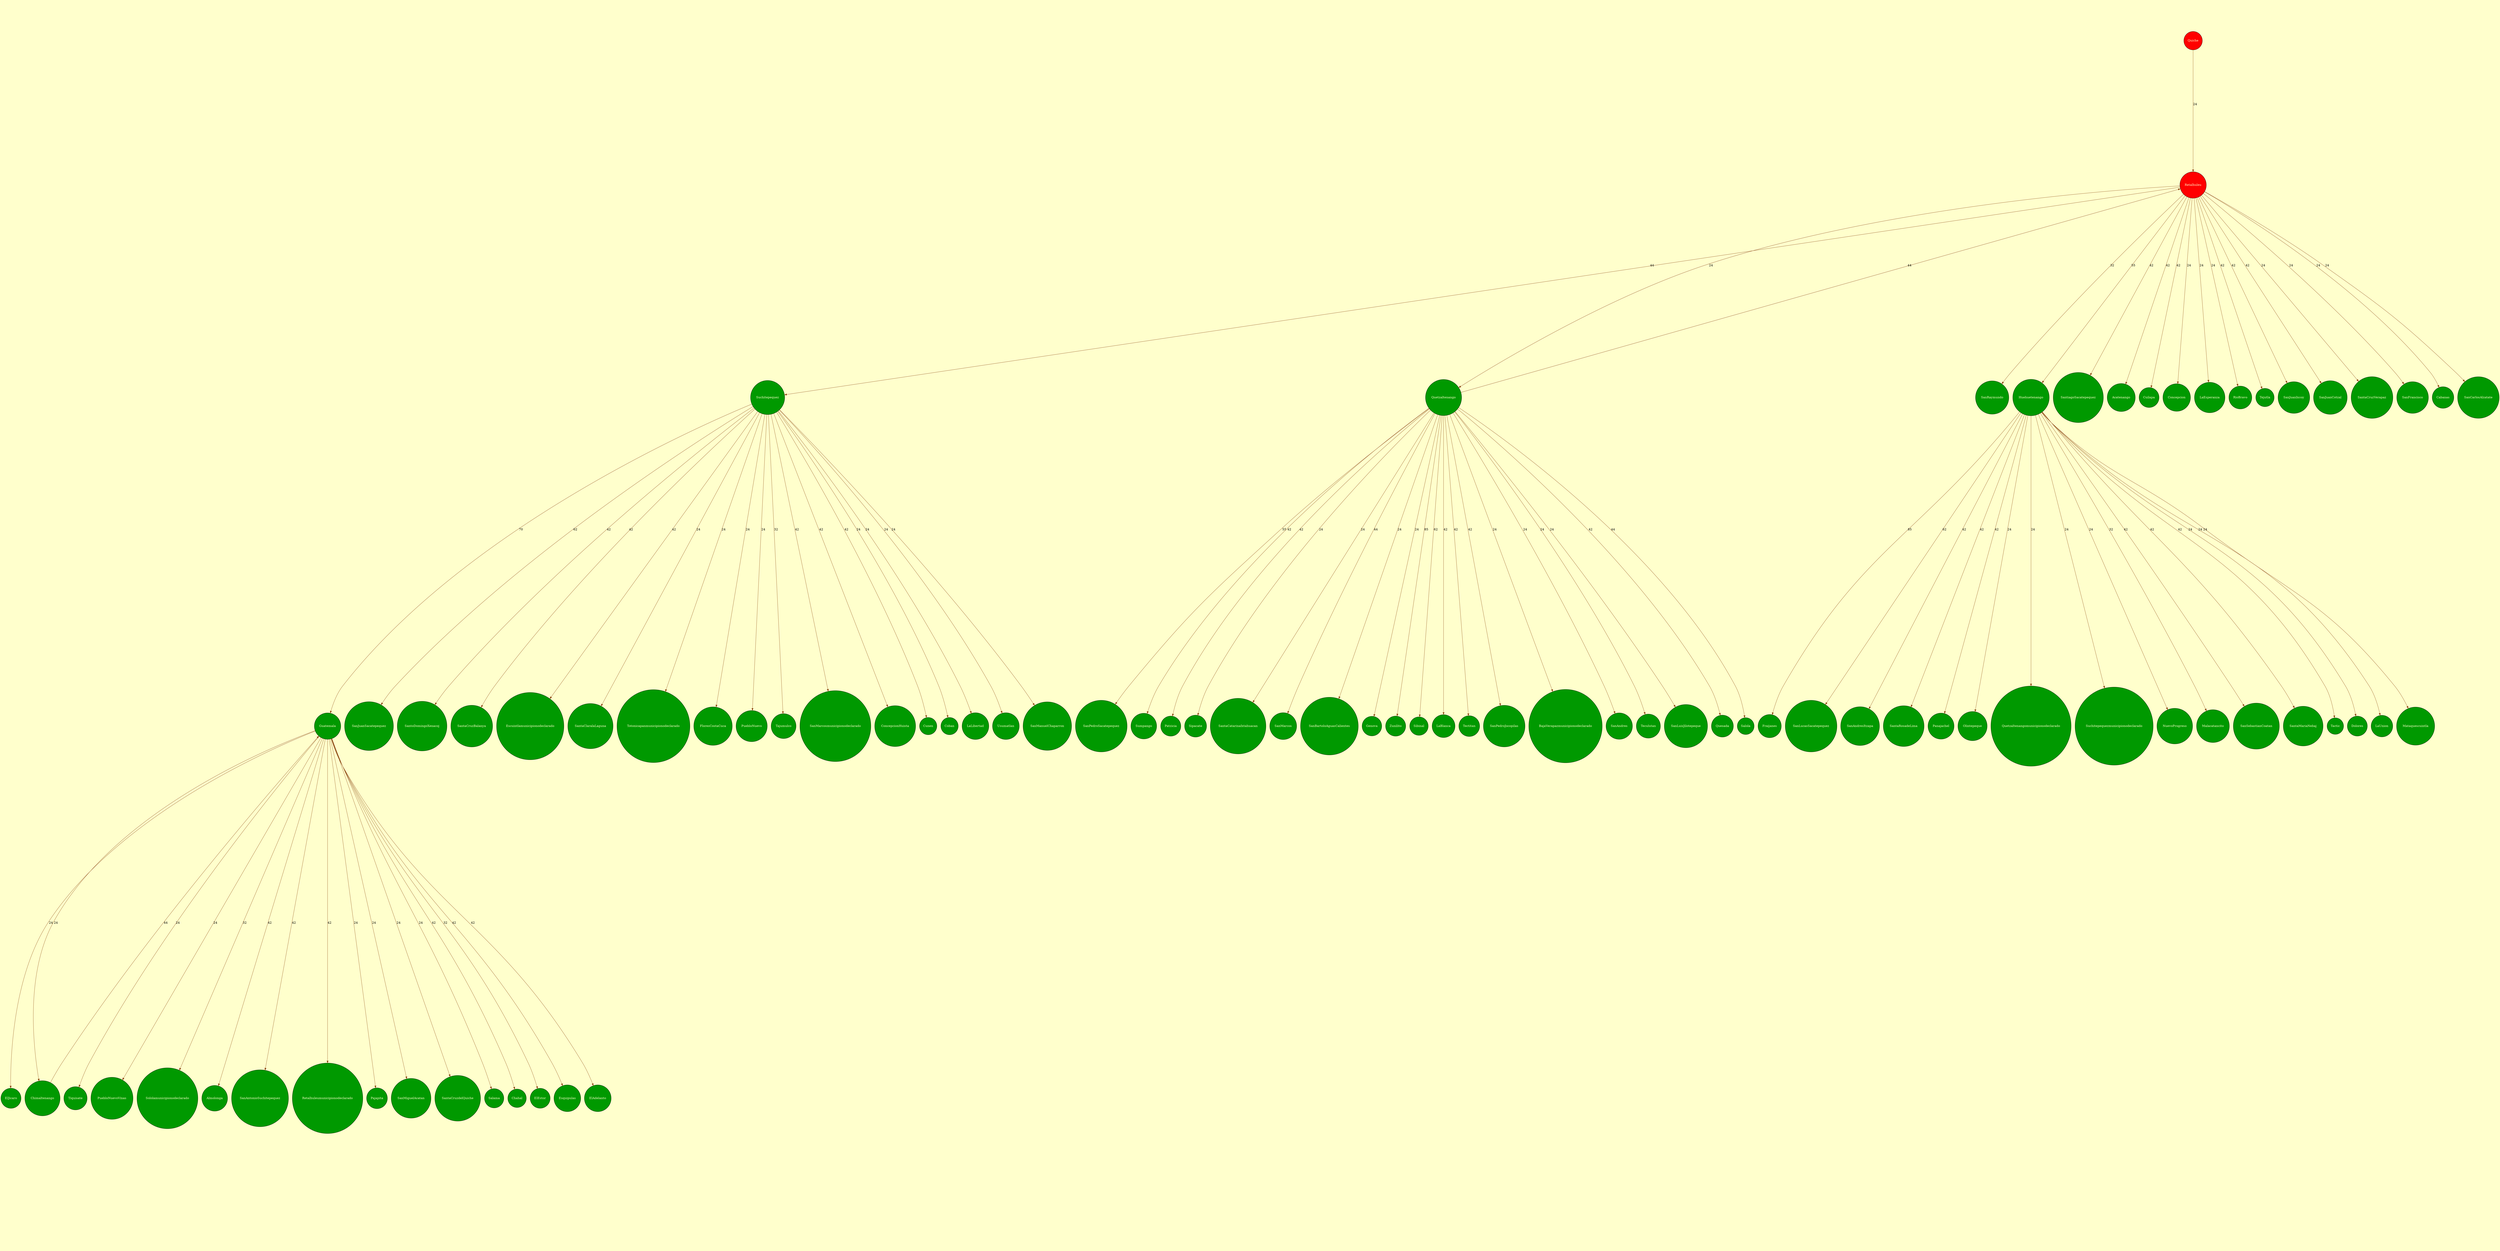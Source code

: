 digraph G {
	graph [ratio=0.5, bgcolor="#FFFFCC"];
	node [shape=circle, style=filled, fillcolor="#009900", fontcolor="#FFFFCC", fixedsize=false];
	edge [color="#8B4513"];
  "Retalhuleu" -> "Suchitepequez" [label="44"];
  "Suchitepequez" -> "Guatemala" [label="70"];
  "Quetzaltenango" -> "SanPedroSacatepequez" [label="55"];
  "Suchitepequez" -> "SanJuanSacatepequez" [label="62"];
  "Retalhuleu" -> "SanRaymundo" [label="32"];
  "Huehuetenango" -> "Fraijanes" [label="85"];
  "Guatemala" -> "ElJicaro" [label="24"];
  "Quetzaltenango" -> "Sumpango" [label="42"];
  "Suchitepequez" -> "SantoDomingoXenacoj" [label="42"];
  "Retalhuleu" -> "SantiagoSacatepequez" [label="42"];
  "Huehuetenango" -> "SanLucasSacatepequez" [label="62"];
  "Guatemala" -> "Chimaltenango" [label="24"];
  "Quetzaltenango" -> "Patzicia" [label="42"];
  "Suchitepequez" -> "SantaCruzBalanya" [label="42"];
  "Retalhuleu" -> "Acatenango" [label="42"];
  "Huehuetenango" -> "SanAndresItzapa" [label="42"];
  "Guatemala" -> "Tiquisate" [label="24"];
  "Quetzaltenango" -> "Sipacate" [label="24"];
  "Suchitepequez" -> "Escuintlamunicipionodeclarado" [label="42"];
  "Retalhuleu" -> "Cuilapa" [label="42"];
  "Huehuetenango" -> "SantaRosadeLima" [label="42"];
  "Guatemala" -> "PuebloNuevoVinas" [label="24"];
  "Quetzaltenango" -> "SantaCatarinaIxtahuacan" [label="24"];
  "Suchitepequez" -> "SantaClaralaLaguna" [label="24"];
  "Retalhuleu" -> "Concepcion" [label="24"];
  "Quetzaltenango" -> "SanMarcos" [label="44"];
  "Huehuetenango" -> "Panajachel" [label="42"];
  "Guatemala" -> "Sololamunicipionodeclarado" [label="32"];
  "Quetzaltenango" -> "SanBartoloAguasCalientes" [label="24"];
  "Suchitepequez" -> "Totonicapanmunicipionodeclarado" [label="24"];
  "Retalhuleu" -> "Quetzaltenango" [label="24"];
  "Huehuetenango" -> "Olintepeque" [label="24"];
  "Guatemala" -> "Almolonga" [label="42"];
  "Quetzaltenango" -> "Genova" [label="24"];
  "Suchitepequez" -> "FloresCostaCuca" [label="24"];
  "Retalhuleu" -> "LaEsperanza" [label="24"];
  "Huehuetenango" -> "Quetzaltenangomunicipionodeclarado" [label="24"];
  "Guatemala" -> "SanAntonioSuchitepequez" [label="42"];
  "Quetzaltenango" -> "Zunilito" [label="85"];
  "Suchitepequez" -> "PuebloNuevo" [label="24"];
  "Retalhuleu" -> "RioBravo" [label="24"];
  "Huehuetenango" -> "Suchitepequezmunicipionodeclarado" [label="24"];
  "Quiche" -> "Retalhuleu" [label="24"];
"Quiche" [fillcolor="red"];"Retalhuleu" [fillcolor="red"];
"Quiche" [fillcolor="red"];"Retalhuleu" [fillcolor="red"];
  "Guatemala" -> "Retalhuleumunicipionodeclarado" [label="42"];
  "Quetzaltenango" -> "Sibinal" [label="62"];
  "Suchitepequez" -> "Tajumulco" [label="32"];
  "Retalhuleu" -> "Tejutla" [label="42"];
  "Huehuetenango" -> "NuevoProgreso" [label="24"];
  "Guatemala" -> "Pajapita" [label="24"];
  "Quetzaltenango" -> "LaBlanca" [label="42"];
  "Suchitepequez" -> "SanMarcosmunicipionodeclarado" [label="42"];
  "Retalhuleu" -> "Huehuetenango" [label="55"];
  "Huehuetenango" -> "Malacatancito" [label="32"];
  "Guatemala" -> "SanMiguelAcatan" [label="24"];
  "Quetzaltenango" -> "Tectitan" [label="42"];
  "Suchitepequez" -> "ConcepcionHuista" [label="42"];
  "Retalhuleu" -> "SanJuanIxcoy" [label="42"];
  "Huehuetenango" -> "SanSebastianCoatan" [label="42"];
  "Guatemala" -> "SantaCruzdelQuiche" [label="24"];
  "Quetzaltenango" -> "SanPedroJocopilas" [label="42"];
  "Suchitepequez" -> "Cunen" [label="42"];
  "Retalhuleu" -> "SanJuanCotzal" [label="42"];
  "Huehuetenango" -> "SantaMariaNebaj" [label="42"];
  "Guatemala" -> "Salama" [label="24"];
  "Quetzaltenango" -> "BajaVerapazmunicipionodeclarado" [label="24"];
  "Suchitepequez" -> "Coban" [label="24"];
  "Retalhuleu" -> "SantaCruzVerapaz" [label="24"];
  "Huehuetenango" -> "Tactic" [label="42"];
  "Guatemala" -> "Chahal" [label="42"];
  "Quetzaltenango" -> "SanAndres" [label="24"];
  "Suchitepequez" -> "LaLibertad" [label="24"];
  "Retalhuleu" -> "SanFrancisco" [label="24"];
  "Huehuetenango" -> "Dolores" [label="24"];
  "Guatemala" -> "ElEstor" [label="32"];
  "Quetzaltenango" -> "Teculutan" [label="24"];
  "Suchitepequez" -> "Usumatlan" [label="24"];
  "Retalhuleu" -> "Cabanas" [label="24"];
  "Huehuetenango" -> "LaUnion" [label="24"];
  "Guatemala" -> "Esquipulas" [label="42"];
  "Quetzaltenango" -> "SanLuisJilotepeque" [label="24"];
  "Suchitepequez" -> "SanManuelChaparron" [label="24"];
  "Retalhuleu" -> "SanCarlosAlzatate" [label="24"];
  "Huehuetenango" -> "Mataquescuintla" [label="24"];
  "Guatemala" -> "ElAdelanto" [label="42"];
  "Quetzaltenango" -> "Quesada" [label="42"];
  "Chimaltenango" -> "Guatemala" [label="44"];
  "Quetzaltenango" -> "Salola" [label="44"];
  "Quetzaltenango" -> "Retalhuleu" [label="44"];
}

